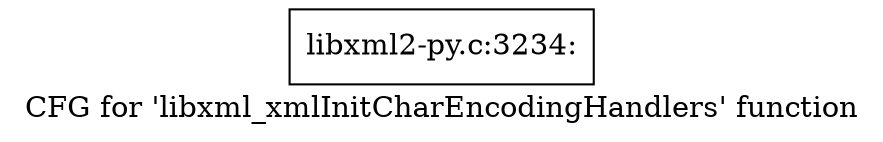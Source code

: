 digraph "CFG for 'libxml_xmlInitCharEncodingHandlers' function" {
	label="CFG for 'libxml_xmlInitCharEncodingHandlers' function";

	Node0x3ef5720 [shape=record,label="{libxml2-py.c:3234:}"];
}
